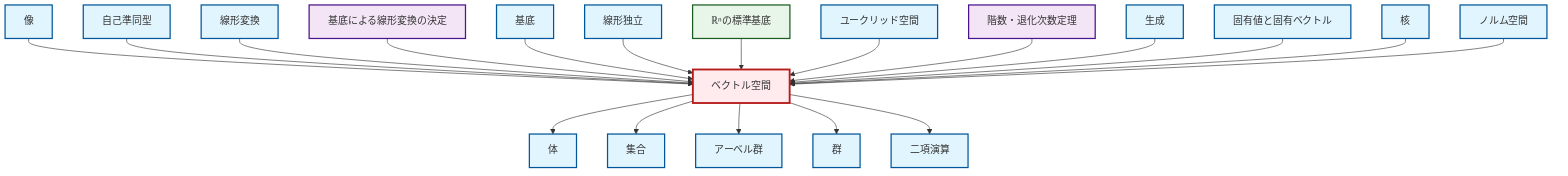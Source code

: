graph TD
    classDef definition fill:#e1f5fe,stroke:#01579b,stroke-width:2px
    classDef theorem fill:#f3e5f5,stroke:#4a148c,stroke-width:2px
    classDef axiom fill:#fff3e0,stroke:#e65100,stroke-width:2px
    classDef example fill:#e8f5e9,stroke:#1b5e20,stroke-width:2px
    classDef current fill:#ffebee,stroke:#b71c1c,stroke-width:3px
    def-vector-space["ベクトル空間"]:::definition
    def-field["体"]:::definition
    def-set["集合"]:::definition
    def-basis["基底"]:::definition
    ex-standard-basis-rn["ℝⁿの標準基底"]:::example
    thm-rank-nullity["階数・退化次数定理"]:::theorem
    def-linear-transformation["線形変換"]:::definition
    def-linear-independence["線形独立"]:::definition
    def-kernel["核"]:::definition
    def-binary-operation["二項演算"]:::definition
    def-image["像"]:::definition
    def-abelian-group["アーベル群"]:::definition
    def-span["生成"]:::definition
    def-eigenvalue-eigenvector["固有値と固有ベクトル"]:::definition
    def-group["群"]:::definition
    def-euclidean-space["ユークリッド空間"]:::definition
    def-normed-vector-space["ノルム空間"]:::definition
    def-endomorphism["自己準同型"]:::definition
    thm-linear-transformation-basis["基底による線形変換の決定"]:::theorem
    def-image --> def-vector-space
    def-vector-space --> def-field
    def-endomorphism --> def-vector-space
    def-linear-transformation --> def-vector-space
    thm-linear-transformation-basis --> def-vector-space
    def-basis --> def-vector-space
    def-linear-independence --> def-vector-space
    ex-standard-basis-rn --> def-vector-space
    def-euclidean-space --> def-vector-space
    def-vector-space --> def-set
    thm-rank-nullity --> def-vector-space
    def-vector-space --> def-abelian-group
    def-span --> def-vector-space
    def-vector-space --> def-group
    def-eigenvalue-eigenvector --> def-vector-space
    def-vector-space --> def-binary-operation
    def-kernel --> def-vector-space
    def-normed-vector-space --> def-vector-space
    class def-vector-space current